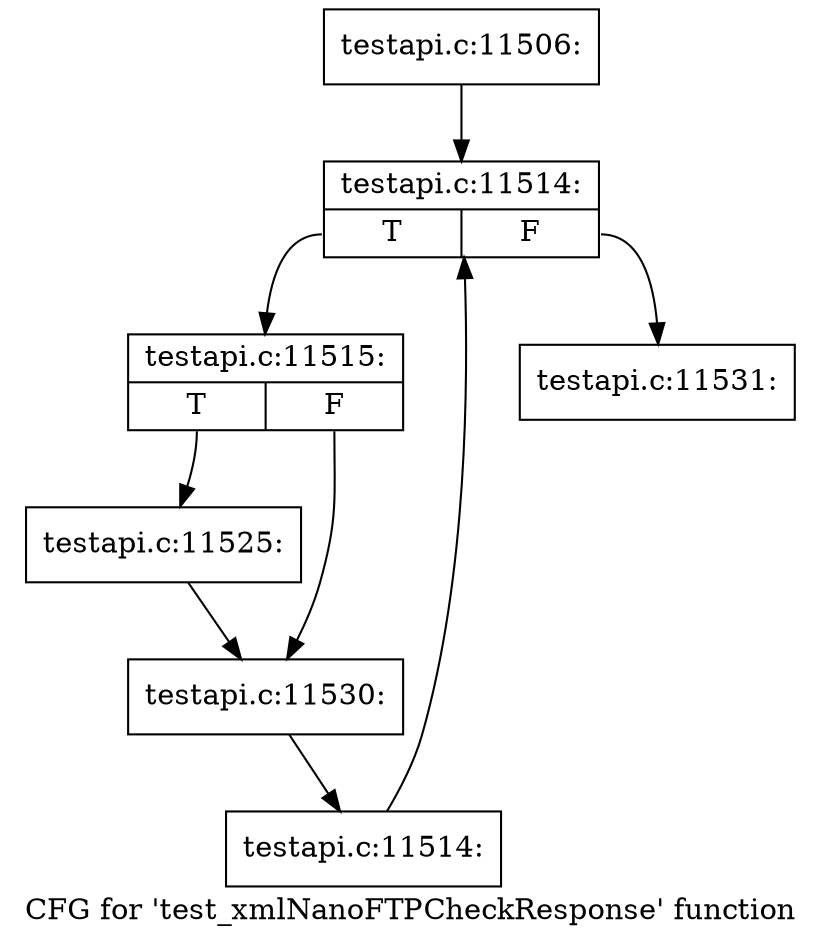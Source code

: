 digraph "CFG for 'test_xmlNanoFTPCheckResponse' function" {
	label="CFG for 'test_xmlNanoFTPCheckResponse' function";

	Node0x469c5e0 [shape=record,label="{testapi.c:11506:}"];
	Node0x469c5e0 -> Node0x46a3bf0;
	Node0x46a3bf0 [shape=record,label="{testapi.c:11514:|{<s0>T|<s1>F}}"];
	Node0x46a3bf0:s0 -> Node0x46a3ed0;
	Node0x46a3bf0:s1 -> Node0x46a3a50;
	Node0x46a3ed0 [shape=record,label="{testapi.c:11515:|{<s0>T|<s1>F}}"];
	Node0x46a3ed0:s0 -> Node0x46a57b0;
	Node0x46a3ed0:s1 -> Node0x46a5800;
	Node0x46a57b0 [shape=record,label="{testapi.c:11525:}"];
	Node0x46a57b0 -> Node0x46a5800;
	Node0x46a5800 [shape=record,label="{testapi.c:11530:}"];
	Node0x46a5800 -> Node0x46a3e40;
	Node0x46a3e40 [shape=record,label="{testapi.c:11514:}"];
	Node0x46a3e40 -> Node0x46a3bf0;
	Node0x46a3a50 [shape=record,label="{testapi.c:11531:}"];
}
